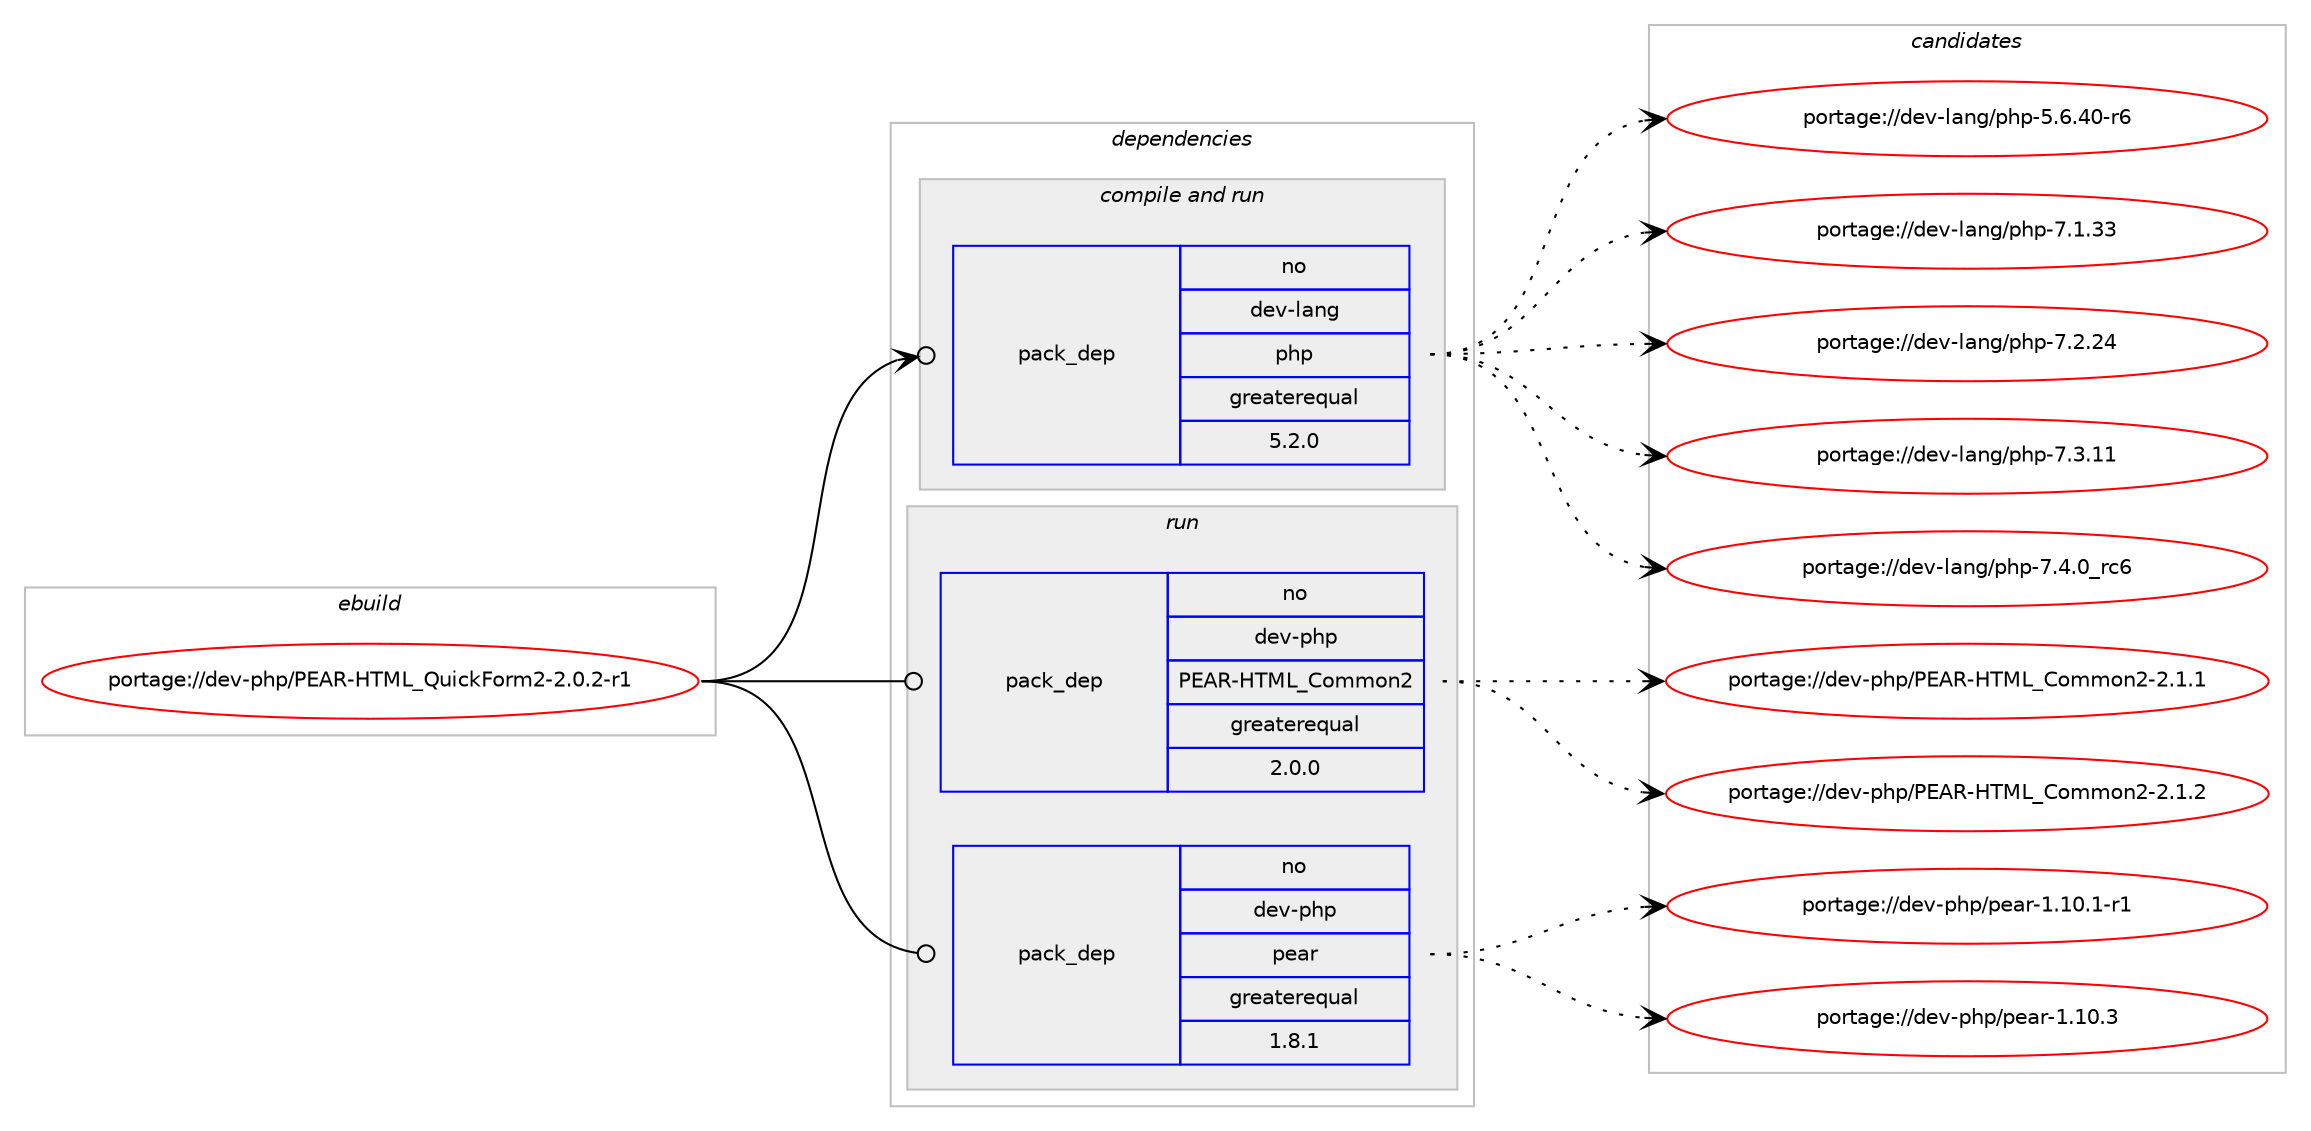 digraph prolog {

# *************
# Graph options
# *************

newrank=true;
concentrate=true;
compound=true;
graph [rankdir=LR,fontname=Helvetica,fontsize=10,ranksep=1.5];#, ranksep=2.5, nodesep=0.2];
edge  [arrowhead=vee];
node  [fontname=Helvetica,fontsize=10];

# **********
# The ebuild
# **********

subgraph cluster_leftcol {
color=gray;
rank=same;
label=<<i>ebuild</i>>;
id [label="portage://dev-php/PEAR-HTML_QuickForm2-2.0.2-r1", color=red, width=4, href="../dev-php/PEAR-HTML_QuickForm2-2.0.2-r1.svg"];
}

# ****************
# The dependencies
# ****************

subgraph cluster_midcol {
color=gray;
label=<<i>dependencies</i>>;
subgraph cluster_compile {
fillcolor="#eeeeee";
style=filled;
label=<<i>compile</i>>;
}
subgraph cluster_compileandrun {
fillcolor="#eeeeee";
style=filled;
label=<<i>compile and run</i>>;
subgraph pack96862 {
dependency124037 [label=<<TABLE BORDER="0" CELLBORDER="1" CELLSPACING="0" CELLPADDING="4" WIDTH="220"><TR><TD ROWSPAN="6" CELLPADDING="30">pack_dep</TD></TR><TR><TD WIDTH="110">no</TD></TR><TR><TD>dev-lang</TD></TR><TR><TD>php</TD></TR><TR><TD>greaterequal</TD></TR><TR><TD>5.2.0</TD></TR></TABLE>>, shape=none, color=blue];
}
id:e -> dependency124037:w [weight=20,style="solid",arrowhead="odotvee"];
}
subgraph cluster_run {
fillcolor="#eeeeee";
style=filled;
label=<<i>run</i>>;
subgraph pack96863 {
dependency124038 [label=<<TABLE BORDER="0" CELLBORDER="1" CELLSPACING="0" CELLPADDING="4" WIDTH="220"><TR><TD ROWSPAN="6" CELLPADDING="30">pack_dep</TD></TR><TR><TD WIDTH="110">no</TD></TR><TR><TD>dev-php</TD></TR><TR><TD>PEAR-HTML_Common2</TD></TR><TR><TD>greaterequal</TD></TR><TR><TD>2.0.0</TD></TR></TABLE>>, shape=none, color=blue];
}
id:e -> dependency124038:w [weight=20,style="solid",arrowhead="odot"];
subgraph pack96864 {
dependency124039 [label=<<TABLE BORDER="0" CELLBORDER="1" CELLSPACING="0" CELLPADDING="4" WIDTH="220"><TR><TD ROWSPAN="6" CELLPADDING="30">pack_dep</TD></TR><TR><TD WIDTH="110">no</TD></TR><TR><TD>dev-php</TD></TR><TR><TD>pear</TD></TR><TR><TD>greaterequal</TD></TR><TR><TD>1.8.1</TD></TR></TABLE>>, shape=none, color=blue];
}
id:e -> dependency124039:w [weight=20,style="solid",arrowhead="odot"];
}
}

# **************
# The candidates
# **************

subgraph cluster_choices {
rank=same;
color=gray;
label=<<i>candidates</i>>;

subgraph choice96862 {
color=black;
nodesep=1;
choiceportage100101118451089711010347112104112455346544652484511454 [label="portage://dev-lang/php-5.6.40-r6", color=red, width=4,href="../dev-lang/php-5.6.40-r6.svg"];
choiceportage10010111845108971101034711210411245554649465151 [label="portage://dev-lang/php-7.1.33", color=red, width=4,href="../dev-lang/php-7.1.33.svg"];
choiceportage10010111845108971101034711210411245554650465052 [label="portage://dev-lang/php-7.2.24", color=red, width=4,href="../dev-lang/php-7.2.24.svg"];
choiceportage10010111845108971101034711210411245554651464949 [label="portage://dev-lang/php-7.3.11", color=red, width=4,href="../dev-lang/php-7.3.11.svg"];
choiceportage100101118451089711010347112104112455546524648951149954 [label="portage://dev-lang/php-7.4.0_rc6", color=red, width=4,href="../dev-lang/php-7.4.0_rc6.svg"];
dependency124037:e -> choiceportage100101118451089711010347112104112455346544652484511454:w [style=dotted,weight="100"];
dependency124037:e -> choiceportage10010111845108971101034711210411245554649465151:w [style=dotted,weight="100"];
dependency124037:e -> choiceportage10010111845108971101034711210411245554650465052:w [style=dotted,weight="100"];
dependency124037:e -> choiceportage10010111845108971101034711210411245554651464949:w [style=dotted,weight="100"];
dependency124037:e -> choiceportage100101118451089711010347112104112455546524648951149954:w [style=dotted,weight="100"];
}
subgraph choice96863 {
color=black;
nodesep=1;
choiceportage1001011184511210411247806965824572847776956711110910911111050455046494649 [label="portage://dev-php/PEAR-HTML_Common2-2.1.1", color=red, width=4,href="../dev-php/PEAR-HTML_Common2-2.1.1.svg"];
choiceportage1001011184511210411247806965824572847776956711110910911111050455046494650 [label="portage://dev-php/PEAR-HTML_Common2-2.1.2", color=red, width=4,href="../dev-php/PEAR-HTML_Common2-2.1.2.svg"];
dependency124038:e -> choiceportage1001011184511210411247806965824572847776956711110910911111050455046494649:w [style=dotted,weight="100"];
dependency124038:e -> choiceportage1001011184511210411247806965824572847776956711110910911111050455046494650:w [style=dotted,weight="100"];
}
subgraph choice96864 {
color=black;
nodesep=1;
choiceportage100101118451121041124711210197114454946494846494511449 [label="portage://dev-php/pear-1.10.1-r1", color=red, width=4,href="../dev-php/pear-1.10.1-r1.svg"];
choiceportage10010111845112104112471121019711445494649484651 [label="portage://dev-php/pear-1.10.3", color=red, width=4,href="../dev-php/pear-1.10.3.svg"];
dependency124039:e -> choiceportage100101118451121041124711210197114454946494846494511449:w [style=dotted,weight="100"];
dependency124039:e -> choiceportage10010111845112104112471121019711445494649484651:w [style=dotted,weight="100"];
}
}

}
